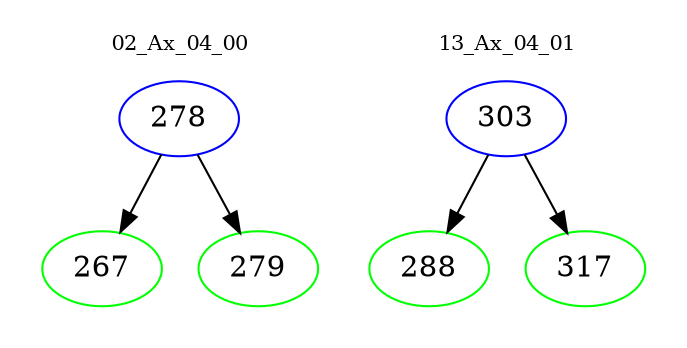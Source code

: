 digraph{
subgraph cluster_0 {
color = white
label = "02_Ax_04_00";
fontsize=10;
T0_278 [label="278", color="blue"]
T0_278 -> T0_267 [color="black"]
T0_267 [label="267", color="green"]
T0_278 -> T0_279 [color="black"]
T0_279 [label="279", color="green"]
}
subgraph cluster_1 {
color = white
label = "13_Ax_04_01";
fontsize=10;
T1_303 [label="303", color="blue"]
T1_303 -> T1_288 [color="black"]
T1_288 [label="288", color="green"]
T1_303 -> T1_317 [color="black"]
T1_317 [label="317", color="green"]
}
}
